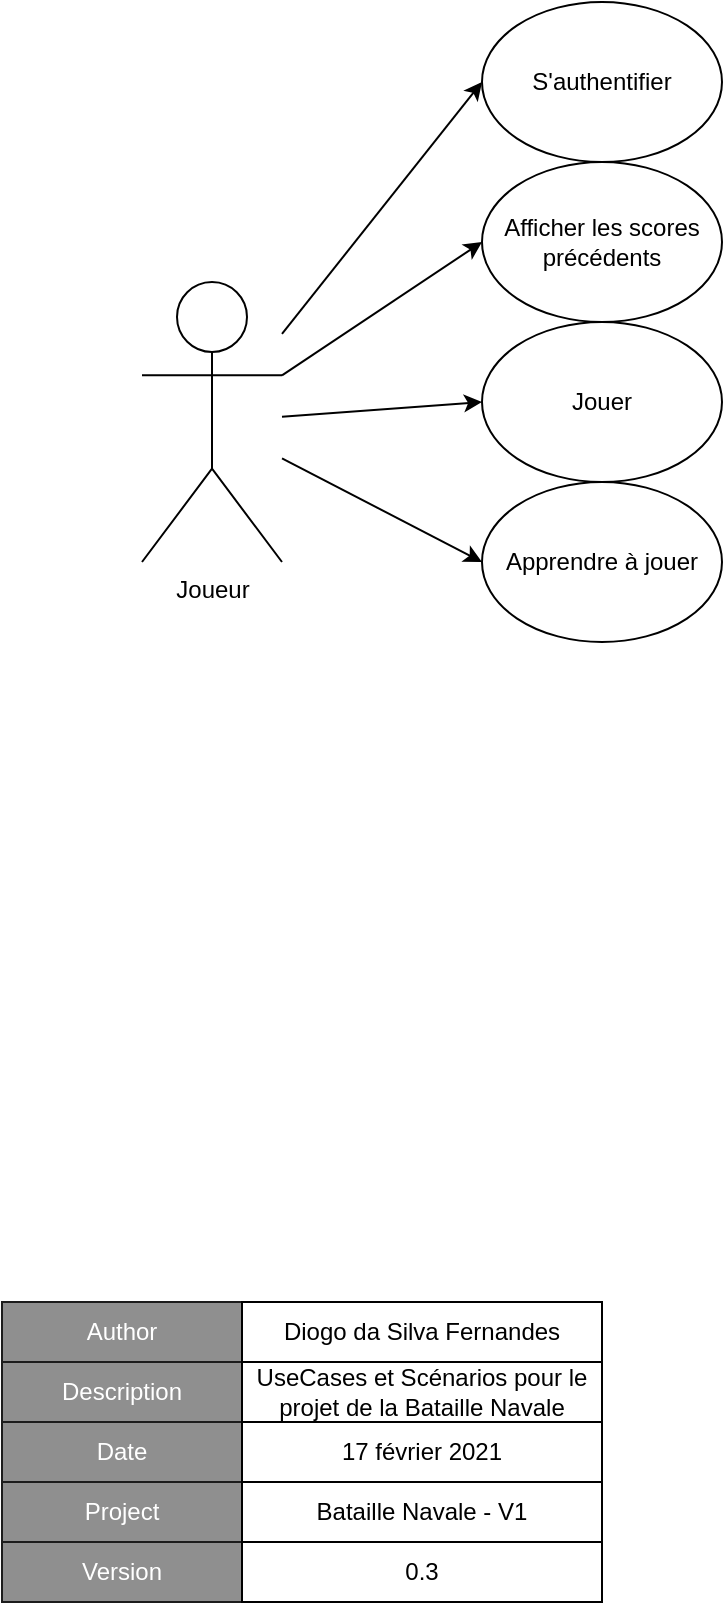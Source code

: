 <mxfile version="14.1.8" type="device" pages="2"><diagram id="5c7zendAfrv7qoher4KC" name="UseCases"><mxGraphModel dx="1673" dy="1014" grid="1" gridSize="10" guides="1" tooltips="1" connect="1" arrows="1" fold="1" page="1" pageScale="1" pageWidth="1169" pageHeight="827" math="0" shadow="0"><root><mxCell id="0"/><mxCell id="1" parent="0"/><mxCell id="YQb3DFhaJqN9q68NF-n5-30" value="Joueur" style="shape=umlActor;verticalLabelPosition=bottom;verticalAlign=top;html=1;outlineConnect=0;" parent="1" vertex="1"><mxGeometry x="80" y="160" width="70" height="140" as="geometry"/></mxCell><mxCell id="YQb3DFhaJqN9q68NF-n5-31" value="S'authentifier" style="ellipse;whiteSpace=wrap;html=1;" parent="1" vertex="1"><mxGeometry x="250" y="20" width="120" height="80" as="geometry"/></mxCell><mxCell id="YQb3DFhaJqN9q68NF-n5-32" value="Afficher les scores précédents" style="ellipse;whiteSpace=wrap;html=1;" parent="1" vertex="1"><mxGeometry x="250" y="100" width="120" height="80" as="geometry"/></mxCell><mxCell id="YQb3DFhaJqN9q68NF-n5-33" value="Jouer" style="ellipse;whiteSpace=wrap;html=1;" parent="1" vertex="1"><mxGeometry x="250" y="180" width="120" height="80" as="geometry"/></mxCell><mxCell id="YQb3DFhaJqN9q68NF-n5-37" value="" style="endArrow=classic;html=1;entryX=0;entryY=0.5;entryDx=0;entryDy=0;" parent="1" source="YQb3DFhaJqN9q68NF-n5-30" target="YQb3DFhaJqN9q68NF-n5-31" edge="1"><mxGeometry width="50" height="50" relative="1" as="geometry"><mxPoint x="190" y="170" as="sourcePoint"/><mxPoint x="240" y="120" as="targetPoint"/><Array as="points"/></mxGeometry></mxCell><mxCell id="YQb3DFhaJqN9q68NF-n5-38" value="" style="endArrow=classic;html=1;entryX=0;entryY=0.5;entryDx=0;entryDy=0;" parent="1" source="YQb3DFhaJqN9q68NF-n5-30" target="YQb3DFhaJqN9q68NF-n5-32" edge="1"><mxGeometry width="50" height="50" relative="1" as="geometry"><mxPoint x="150" y="210" as="sourcePoint"/><mxPoint x="260" y="270" as="targetPoint"/></mxGeometry></mxCell><mxCell id="YQb3DFhaJqN9q68NF-n5-39" value="" style="endArrow=classic;html=1;entryX=0;entryY=0.5;entryDx=0;entryDy=0;" parent="1" source="YQb3DFhaJqN9q68NF-n5-30" target="YQb3DFhaJqN9q68NF-n5-33" edge="1"><mxGeometry width="50" height="50" relative="1" as="geometry"><mxPoint x="160" y="340" as="sourcePoint"/><mxPoint x="210" y="290" as="targetPoint"/></mxGeometry></mxCell><mxCell id="YQb3DFhaJqN9q68NF-n5-41" value="Apprendre à jouer" style="ellipse;whiteSpace=wrap;html=1;" parent="1" vertex="1"><mxGeometry x="250" y="260" width="120" height="80" as="geometry"/></mxCell><mxCell id="YQb3DFhaJqN9q68NF-n5-42" value="" style="endArrow=classic;html=1;entryX=0;entryY=0.5;entryDx=0;entryDy=0;" parent="1" source="YQb3DFhaJqN9q68NF-n5-30" target="YQb3DFhaJqN9q68NF-n5-41" edge="1"><mxGeometry width="50" height="50" relative="1" as="geometry"><mxPoint x="250" y="490" as="sourcePoint"/><mxPoint x="300" y="440" as="targetPoint"/></mxGeometry></mxCell><mxCell id="YQb3DFhaJqN9q68NF-n5-119" value="" style="rounded=0;whiteSpace=wrap;html=1;strokeColor=#8A8A8A;" parent="1" vertex="1"><mxGeometry x="10" y="670" width="300" height="150" as="geometry"/></mxCell><mxCell id="YQb3DFhaJqN9q68NF-n5-120" value="Author" style="rounded=0;whiteSpace=wrap;html=1;fillColor=#8F8F8F;fontColor=#FFFFFF;strokeColor=#1C1C1C;" parent="1" vertex="1"><mxGeometry x="10" y="670" width="120" height="30" as="geometry"/></mxCell><mxCell id="YQb3DFhaJqN9q68NF-n5-121" value="Description" style="rounded=0;whiteSpace=wrap;html=1;fillColor=#8F8F8F;fontColor=#FFFFFF;strokeColor=#1C1C1C;" parent="1" vertex="1"><mxGeometry x="10" y="700" width="120" height="30" as="geometry"/></mxCell><mxCell id="YQb3DFhaJqN9q68NF-n5-122" value="Date" style="rounded=0;whiteSpace=wrap;html=1;fillColor=#8F8F8F;fontColor=#FFFFFF;strokeColor=#1C1C1C;" parent="1" vertex="1"><mxGeometry x="10" y="730" width="120" height="30" as="geometry"/></mxCell><mxCell id="YQb3DFhaJqN9q68NF-n5-123" value="Project" style="rounded=0;whiteSpace=wrap;html=1;fillColor=#8F8F8F;fontColor=#FFFFFF;strokeColor=#1C1C1C;" parent="1" vertex="1"><mxGeometry x="10" y="760" width="120" height="30" as="geometry"/></mxCell><mxCell id="YQb3DFhaJqN9q68NF-n5-124" value="Diogo da Silva Fernandes" style="rounded=0;whiteSpace=wrap;html=1;" parent="1" vertex="1"><mxGeometry x="130" y="670" width="180" height="30" as="geometry"/></mxCell><mxCell id="YQb3DFhaJqN9q68NF-n5-125" value="UseCases et Scénarios pour le projet de la Bataille Navale" style="rounded=0;whiteSpace=wrap;html=1;" parent="1" vertex="1"><mxGeometry x="130" y="700" width="180" height="30" as="geometry"/></mxCell><mxCell id="YQb3DFhaJqN9q68NF-n5-126" value="17 février 2021" style="rounded=0;whiteSpace=wrap;html=1;" parent="1" vertex="1"><mxGeometry x="130" y="730" width="180" height="30" as="geometry"/></mxCell><mxCell id="YQb3DFhaJqN9q68NF-n5-135" value="" style="edgeStyle=orthogonalEdgeStyle;rounded=0;orthogonalLoop=1;jettySize=auto;html=1;strokeColor=#8A8A8A;" parent="1" source="YQb3DFhaJqN9q68NF-n5-127" target="YQb3DFhaJqN9q68NF-n5-129" edge="1"><mxGeometry relative="1" as="geometry"/></mxCell><mxCell id="YQb3DFhaJqN9q68NF-n5-127" value="Bataille Navale - V1" style="rounded=0;whiteSpace=wrap;html=1;" parent="1" vertex="1"><mxGeometry x="130" y="760" width="180" height="30" as="geometry"/></mxCell><mxCell id="YQb3DFhaJqN9q68NF-n5-128" value="Version" style="rounded=0;whiteSpace=wrap;html=1;fillColor=#8F8F8F;fontColor=#FFFFFF;strokeColor=#1C1C1C;" parent="1" vertex="1"><mxGeometry x="10" y="790" width="120" height="30" as="geometry"/></mxCell><mxCell id="YQb3DFhaJqN9q68NF-n5-129" value="0.3" style="rounded=0;whiteSpace=wrap;html=1;" parent="1" vertex="1"><mxGeometry x="130" y="790" width="180" height="30" as="geometry"/></mxCell></root></mxGraphModel></diagram><diagram id="GrtITVmJPvpEmpgbxeWM" name="Scénarios"><mxGraphModel dx="1422" dy="862" grid="1" gridSize="10" guides="1" tooltips="1" connect="1" arrows="1" fold="1" page="1" pageScale="1" pageWidth="1169" pageHeight="827" math="0" shadow="0"><root><mxCell id="B4Z8Uh_M77o5Lqn3oZ2x-0"/><mxCell id="B4Z8Uh_M77o5Lqn3oZ2x-1" parent="B4Z8Uh_M77o5Lqn3oZ2x-0"/><mxCell id="Vi1WZMC59nAR5hrgeDot-0" value="" style="rounded=0;whiteSpace=wrap;html=1;" vertex="1" parent="B4Z8Uh_M77o5Lqn3oZ2x-1"><mxGeometry x="20" y="20" width="296" height="150" as="geometry"/></mxCell><mxCell id="Vi1WZMC59nAR5hrgeDot-1" value="Identifiant + Titre" style="rounded=0;whiteSpace=wrap;html=1;fillColor=#8F8F8F;fontColor=#FFFFFF;strokeColor=#1C1C1C;" vertex="1" parent="B4Z8Uh_M77o5Lqn3oZ2x-1"><mxGeometry x="20" y="20" width="120" height="30" as="geometry"/></mxCell><mxCell id="Vi1WZMC59nAR5hrgeDot-2" value="En tant que" style="rounded=0;whiteSpace=wrap;html=1;fillColor=#8F8F8F;fontColor=#FFFFFF;strokeColor=#1C1C1C;" vertex="1" parent="B4Z8Uh_M77o5Lqn3oZ2x-1"><mxGeometry x="20" y="50" width="120" height="30" as="geometry"/></mxCell><mxCell id="Vi1WZMC59nAR5hrgeDot-3" value="Je veux" style="rounded=0;whiteSpace=wrap;html=1;fillColor=#8F8F8F;fontColor=#FFFFFF;strokeColor=#1C1C1C;" vertex="1" parent="B4Z8Uh_M77o5Lqn3oZ2x-1"><mxGeometry x="20" y="80" width="120" height="30" as="geometry"/></mxCell><mxCell id="Vi1WZMC59nAR5hrgeDot-4" value="Pour" style="rounded=0;whiteSpace=wrap;html=1;fillColor=#8F8F8F;fontColor=#FFFFFF;strokeColor=#1C1C1C;" vertex="1" parent="B4Z8Uh_M77o5Lqn3oZ2x-1"><mxGeometry x="20" y="110" width="120" height="30" as="geometry"/></mxCell><mxCell id="Vi1WZMC59nAR5hrgeDot-5" value="Priorité" style="rounded=0;whiteSpace=wrap;html=1;fillColor=#8F8F8F;fontColor=#FFFFFF;strokeColor=#1C1C1C;" vertex="1" parent="B4Z8Uh_M77o5Lqn3oZ2x-1"><mxGeometry x="20" y="140" width="120" height="30" as="geometry"/></mxCell><mxCell id="Vi1WZMC59nAR5hrgeDot-6" value="BN001 - Authentification" style="rounded=0;whiteSpace=wrap;html=1;" vertex="1" parent="B4Z8Uh_M77o5Lqn3oZ2x-1"><mxGeometry x="140" y="20" width="176" height="30" as="geometry"/></mxCell><mxCell id="Vi1WZMC59nAR5hrgeDot-7" value="Joueur" style="rounded=0;whiteSpace=wrap;html=1;" vertex="1" parent="B4Z8Uh_M77o5Lqn3oZ2x-1"><mxGeometry x="140" y="50" width="176" height="30" as="geometry"/></mxCell><mxCell id="Vi1WZMC59nAR5hrgeDot-8" value="Authentifier" style="rounded=0;whiteSpace=wrap;html=1;" vertex="1" parent="B4Z8Uh_M77o5Lqn3oZ2x-1"><mxGeometry x="140" y="80" width="176" height="30" as="geometry"/></mxCell><mxCell id="Vi1WZMC59nAR5hrgeDot-9" value="S" style="rounded=0;whiteSpace=wrap;html=1;" vertex="1" parent="B4Z8Uh_M77o5Lqn3oZ2x-1"><mxGeometry x="140" y="140" width="176" height="30" as="geometry"/></mxCell><mxCell id="Vi1WZMC59nAR5hrgeDot-10" value="pouvoir jouer" style="rounded=0;whiteSpace=wrap;html=1;" vertex="1" parent="B4Z8Uh_M77o5Lqn3oZ2x-1"><mxGeometry x="140" y="110" width="176" height="30" as="geometry"/></mxCell><mxCell id="Vi1WZMC59nAR5hrgeDot-11" value="" style="rounded=0;whiteSpace=wrap;html=1;" vertex="1" parent="B4Z8Uh_M77o5Lqn3oZ2x-1"><mxGeometry x="20" y="190" width="520" height="150" as="geometry"/></mxCell><mxCell id="Vi1WZMC59nAR5hrgeDot-12" value="Action" style="rounded=0;whiteSpace=wrap;html=1;strokeColor=#666666;fillColor=#8F8F8F;fontColor=#FFFFFF;" vertex="1" parent="B4Z8Uh_M77o5Lqn3oZ2x-1"><mxGeometry x="20" y="190" width="170" height="30" as="geometry"/></mxCell><mxCell id="Vi1WZMC59nAR5hrgeDot-13" value="Conditions" style="rounded=0;whiteSpace=wrap;html=1;strokeColor=#666666;fillColor=#8F8F8F;fontColor=#FFFFFF;" vertex="1" parent="B4Z8Uh_M77o5Lqn3oZ2x-1"><mxGeometry x="190" y="190" width="170" height="30" as="geometry"/></mxCell><mxCell id="Vi1WZMC59nAR5hrgeDot-14" value="Réaction" style="rounded=0;whiteSpace=wrap;html=1;fillColor=#8F8F8F;fontColor=#FFFFFF;" vertex="1" parent="B4Z8Uh_M77o5Lqn3oZ2x-1"><mxGeometry x="360" y="190" width="180" height="30" as="geometry"/></mxCell><mxCell id="Vi1WZMC59nAR5hrgeDot-15" value="J'ouvre l'application" style="rounded=0;whiteSpace=wrap;html=1;" vertex="1" parent="B4Z8Uh_M77o5Lqn3oZ2x-1"><mxGeometry x="20" y="220" width="170" height="30" as="geometry"/></mxCell><mxCell id="Vi1WZMC59nAR5hrgeDot-16" value="" style="rounded=0;whiteSpace=wrap;html=1;" vertex="1" parent="B4Z8Uh_M77o5Lqn3oZ2x-1"><mxGeometry x="190" y="220" width="170" height="30" as="geometry"/></mxCell><mxCell id="Vi1WZMC59nAR5hrgeDot-17" value="Action" style="rounded=0;whiteSpace=wrap;html=1;fillColor=#8F8F8F;fontColor=#FFFFFF;strokeColor=#1C1C1C;" vertex="1" parent="B4Z8Uh_M77o5Lqn3oZ2x-1"><mxGeometry x="20" y="190" width="170" height="30" as="geometry"/></mxCell><mxCell id="Vi1WZMC59nAR5hrgeDot-18" value="Conditions" style="rounded=0;whiteSpace=wrap;html=1;fillColor=#8F8F8F;fontColor=#FFFFFF;strokeColor=#1C1C1C;" vertex="1" parent="B4Z8Uh_M77o5Lqn3oZ2x-1"><mxGeometry x="190" y="190" width="170" height="30" as="geometry"/></mxCell><mxCell id="Vi1WZMC59nAR5hrgeDot-19" value="Un menu de connexion s'affiche" style="rounded=0;whiteSpace=wrap;html=1;" vertex="1" parent="B4Z8Uh_M77o5Lqn3oZ2x-1"><mxGeometry x="360" y="220" width="180" height="30" as="geometry"/></mxCell><mxCell id="Vi1WZMC59nAR5hrgeDot-20" value="" style="rounded=0;whiteSpace=wrap;html=1;" vertex="1" parent="B4Z8Uh_M77o5Lqn3oZ2x-1"><mxGeometry x="580" y="20" width="296" height="150" as="geometry"/></mxCell><mxCell id="Vi1WZMC59nAR5hrgeDot-21" value="Identifiant + Titre" style="rounded=0;whiteSpace=wrap;html=1;fillColor=#8F8F8F;fontColor=#FFFFFF;strokeColor=#1C1C1C;" vertex="1" parent="B4Z8Uh_M77o5Lqn3oZ2x-1"><mxGeometry x="580" y="20" width="120" height="30" as="geometry"/></mxCell><mxCell id="Vi1WZMC59nAR5hrgeDot-22" value="En tant que" style="rounded=0;whiteSpace=wrap;html=1;fillColor=#8F8F8F;fontColor=#FFFFFF;strokeColor=#1C1C1C;" vertex="1" parent="B4Z8Uh_M77o5Lqn3oZ2x-1"><mxGeometry x="580" y="50" width="120" height="30" as="geometry"/></mxCell><mxCell id="Vi1WZMC59nAR5hrgeDot-23" value="Je veux" style="rounded=0;whiteSpace=wrap;html=1;fillColor=#8F8F8F;fontColor=#FFFFFF;strokeColor=#1C1C1C;" vertex="1" parent="B4Z8Uh_M77o5Lqn3oZ2x-1"><mxGeometry x="580" y="80" width="120" height="30" as="geometry"/></mxCell><mxCell id="Vi1WZMC59nAR5hrgeDot-24" value="Pour" style="rounded=0;whiteSpace=wrap;html=1;fillColor=#8F8F8F;fontColor=#FFFFFF;strokeColor=#1C1C1C;" vertex="1" parent="B4Z8Uh_M77o5Lqn3oZ2x-1"><mxGeometry x="580" y="110" width="120" height="30" as="geometry"/></mxCell><mxCell id="Vi1WZMC59nAR5hrgeDot-25" value="Priorité" style="rounded=0;whiteSpace=wrap;html=1;fillColor=#8F8F8F;fontColor=#FFFFFF;strokeColor=#1C1C1C;" vertex="1" parent="B4Z8Uh_M77o5Lqn3oZ2x-1"><mxGeometry x="580" y="140" width="120" height="30" as="geometry"/></mxCell><mxCell id="Vi1WZMC59nAR5hrgeDot-26" value="BN002 - Afficher les scores précédents" style="rounded=0;whiteSpace=wrap;html=1;" vertex="1" parent="B4Z8Uh_M77o5Lqn3oZ2x-1"><mxGeometry x="700" y="20" width="176" height="30" as="geometry"/></mxCell><mxCell id="Vi1WZMC59nAR5hrgeDot-27" value="Joueur" style="rounded=0;whiteSpace=wrap;html=1;" vertex="1" parent="B4Z8Uh_M77o5Lqn3oZ2x-1"><mxGeometry x="700" y="50" width="176" height="30" as="geometry"/></mxCell><mxCell id="Vi1WZMC59nAR5hrgeDot-28" value="Afficher mes scores précédents" style="rounded=0;whiteSpace=wrap;html=1;" vertex="1" parent="B4Z8Uh_M77o5Lqn3oZ2x-1"><mxGeometry x="700" y="80" width="176" height="30" as="geometry"/></mxCell><mxCell id="Vi1WZMC59nAR5hrgeDot-29" value="C" style="rounded=0;whiteSpace=wrap;html=1;" vertex="1" parent="B4Z8Uh_M77o5Lqn3oZ2x-1"><mxGeometry x="700" y="140" width="176" height="30" as="geometry"/></mxCell><mxCell id="Vi1WZMC59nAR5hrgeDot-30" value="Connaitre mes scores" style="rounded=0;whiteSpace=wrap;html=1;" vertex="1" parent="B4Z8Uh_M77o5Lqn3oZ2x-1"><mxGeometry x="700" y="110" width="176" height="30" as="geometry"/></mxCell><mxCell id="Vi1WZMC59nAR5hrgeDot-31" value="" style="rounded=0;whiteSpace=wrap;html=1;" vertex="1" parent="B4Z8Uh_M77o5Lqn3oZ2x-1"><mxGeometry x="580" y="190" width="520" height="120" as="geometry"/></mxCell><mxCell id="Vi1WZMC59nAR5hrgeDot-32" value="Action" style="rounded=0;whiteSpace=wrap;html=1;strokeColor=#666666;fillColor=#8F8F8F;fontColor=#FFFFFF;" vertex="1" parent="B4Z8Uh_M77o5Lqn3oZ2x-1"><mxGeometry x="580" y="190" width="170" height="30" as="geometry"/></mxCell><mxCell id="Vi1WZMC59nAR5hrgeDot-33" value="Conditions" style="rounded=0;whiteSpace=wrap;html=1;strokeColor=#666666;fillColor=#8F8F8F;fontColor=#FFFFFF;" vertex="1" parent="B4Z8Uh_M77o5Lqn3oZ2x-1"><mxGeometry x="750" y="190" width="170" height="30" as="geometry"/></mxCell><mxCell id="Vi1WZMC59nAR5hrgeDot-34" value="Réaction" style="rounded=0;whiteSpace=wrap;html=1;fillColor=#8F8F8F;fontColor=#FFFFFF;" vertex="1" parent="B4Z8Uh_M77o5Lqn3oZ2x-1"><mxGeometry x="920" y="190" width="180" height="30" as="geometry"/></mxCell><mxCell id="Vi1WZMC59nAR5hrgeDot-35" value="Je souhaite afficher mes scores en sélectionnant sur le menu (3)" style="rounded=0;whiteSpace=wrap;html=1;" vertex="1" parent="B4Z8Uh_M77o5Lqn3oZ2x-1"><mxGeometry x="580" y="250" width="170" height="60" as="geometry"/></mxCell><mxCell id="Vi1WZMC59nAR5hrgeDot-36" value="Le Joueur possède des scores" style="rounded=0;whiteSpace=wrap;html=1;" vertex="1" parent="B4Z8Uh_M77o5Lqn3oZ2x-1"><mxGeometry x="750" y="250" width="170" height="30" as="geometry"/></mxCell><mxCell id="Vi1WZMC59nAR5hrgeDot-37" value="Reprise de BN001" style="rounded=0;whiteSpace=wrap;html=1;" vertex="1" parent="B4Z8Uh_M77o5Lqn3oZ2x-1"><mxGeometry x="580" y="220" width="520" height="30" as="geometry"/></mxCell><mxCell id="Vi1WZMC59nAR5hrgeDot-38" value="Retourne un message disant qu'il n'y a aucun score enregistré" style="rounded=0;whiteSpace=wrap;html=1;" vertex="1" parent="B4Z8Uh_M77o5Lqn3oZ2x-1"><mxGeometry x="920" y="280" width="180" height="30" as="geometry"/></mxCell><mxCell id="Vi1WZMC59nAR5hrgeDot-39" value="Action" style="rounded=0;whiteSpace=wrap;html=1;fillColor=#8F8F8F;fontColor=#FFFFFF;strokeColor=#1C1C1C;" vertex="1" parent="B4Z8Uh_M77o5Lqn3oZ2x-1"><mxGeometry x="580" y="190" width="170" height="30" as="geometry"/></mxCell><mxCell id="Vi1WZMC59nAR5hrgeDot-40" value="Conditions" style="rounded=0;whiteSpace=wrap;html=1;fillColor=#8F8F8F;fontColor=#FFFFFF;strokeColor=#1C1C1C;" vertex="1" parent="B4Z8Uh_M77o5Lqn3oZ2x-1"><mxGeometry x="750" y="190" width="170" height="30" as="geometry"/></mxCell><mxCell id="Vi1WZMC59nAR5hrgeDot-41" value="Affiche les scores par partie" style="rounded=0;whiteSpace=wrap;html=1;" vertex="1" parent="B4Z8Uh_M77o5Lqn3oZ2x-1"><mxGeometry x="920" y="250" width="180" height="30" as="geometry"/></mxCell><mxCell id="Vi1WZMC59nAR5hrgeDot-42" value="" style="rounded=0;whiteSpace=wrap;html=1;" vertex="1" parent="B4Z8Uh_M77o5Lqn3oZ2x-1"><mxGeometry x="1140" y="20" width="296" height="150" as="geometry"/></mxCell><mxCell id="Vi1WZMC59nAR5hrgeDot-43" value="Identifiant + Titre" style="rounded=0;whiteSpace=wrap;html=1;fillColor=#8F8F8F;fontColor=#FFFFFF;strokeColor=#1C1C1C;" vertex="1" parent="B4Z8Uh_M77o5Lqn3oZ2x-1"><mxGeometry x="1140" y="20" width="120" height="30" as="geometry"/></mxCell><mxCell id="Vi1WZMC59nAR5hrgeDot-44" value="En tant que" style="rounded=0;whiteSpace=wrap;html=1;fillColor=#8F8F8F;fontColor=#FFFFFF;strokeColor=#1C1C1C;" vertex="1" parent="B4Z8Uh_M77o5Lqn3oZ2x-1"><mxGeometry x="1140" y="50" width="120" height="30" as="geometry"/></mxCell><mxCell id="Vi1WZMC59nAR5hrgeDot-45" value="Je veux" style="rounded=0;whiteSpace=wrap;html=1;fillColor=#8F8F8F;fontColor=#FFFFFF;strokeColor=#1C1C1C;" vertex="1" parent="B4Z8Uh_M77o5Lqn3oZ2x-1"><mxGeometry x="1140" y="80" width="120" height="30" as="geometry"/></mxCell><mxCell id="Vi1WZMC59nAR5hrgeDot-46" value="Pour" style="rounded=0;whiteSpace=wrap;html=1;fillColor=#8F8F8F;fontColor=#FFFFFF;strokeColor=#1C1C1C;" vertex="1" parent="B4Z8Uh_M77o5Lqn3oZ2x-1"><mxGeometry x="1140" y="110" width="120" height="30" as="geometry"/></mxCell><mxCell id="Vi1WZMC59nAR5hrgeDot-47" value="Priorité" style="rounded=0;whiteSpace=wrap;html=1;fillColor=#8F8F8F;fontColor=#FFFFFF;strokeColor=#1C1C1C;" vertex="1" parent="B4Z8Uh_M77o5Lqn3oZ2x-1"><mxGeometry x="1140" y="140" width="120" height="30" as="geometry"/></mxCell><mxCell id="Vi1WZMC59nAR5hrgeDot-48" value="BN003 - Jouer" style="rounded=0;whiteSpace=wrap;html=1;" vertex="1" parent="B4Z8Uh_M77o5Lqn3oZ2x-1"><mxGeometry x="1260" y="20" width="176" height="30" as="geometry"/></mxCell><mxCell id="Vi1WZMC59nAR5hrgeDot-49" value="Joueur" style="rounded=0;whiteSpace=wrap;html=1;" vertex="1" parent="B4Z8Uh_M77o5Lqn3oZ2x-1"><mxGeometry x="1260" y="50" width="176" height="30" as="geometry"/></mxCell><mxCell id="Vi1WZMC59nAR5hrgeDot-50" value="Jouer" style="rounded=0;whiteSpace=wrap;html=1;" vertex="1" parent="B4Z8Uh_M77o5Lqn3oZ2x-1"><mxGeometry x="1260" y="80" width="176" height="30" as="geometry"/></mxCell><mxCell id="Vi1WZMC59nAR5hrgeDot-51" value="C" style="rounded=0;whiteSpace=wrap;html=1;" vertex="1" parent="B4Z8Uh_M77o5Lqn3oZ2x-1"><mxGeometry x="1260" y="140" width="176" height="30" as="geometry"/></mxCell><mxCell id="Vi1WZMC59nAR5hrgeDot-52" value="Faire une partie" style="rounded=0;whiteSpace=wrap;html=1;" vertex="1" parent="B4Z8Uh_M77o5Lqn3oZ2x-1"><mxGeometry x="1260" y="110" width="176" height="30" as="geometry"/></mxCell><mxCell id="Vi1WZMC59nAR5hrgeDot-53" value="" style="rounded=0;whiteSpace=wrap;html=1;" vertex="1" parent="B4Z8Uh_M77o5Lqn3oZ2x-1"><mxGeometry x="1140" y="190" width="520" height="120" as="geometry"/></mxCell><mxCell id="Vi1WZMC59nAR5hrgeDot-54" value="Action" style="rounded=0;whiteSpace=wrap;html=1;strokeColor=#666666;fillColor=#8F8F8F;fontColor=#FFFFFF;" vertex="1" parent="B4Z8Uh_M77o5Lqn3oZ2x-1"><mxGeometry x="1140" y="190" width="170" height="30" as="geometry"/></mxCell><mxCell id="Vi1WZMC59nAR5hrgeDot-55" value="Conditions" style="rounded=0;whiteSpace=wrap;html=1;strokeColor=#666666;fillColor=#8F8F8F;fontColor=#FFFFFF;" vertex="1" parent="B4Z8Uh_M77o5Lqn3oZ2x-1"><mxGeometry x="1310" y="190" width="170" height="30" as="geometry"/></mxCell><mxCell id="Vi1WZMC59nAR5hrgeDot-56" value="Réaction" style="rounded=0;whiteSpace=wrap;html=1;fillColor=#8F8F8F;fontColor=#FFFFFF;" vertex="1" parent="B4Z8Uh_M77o5Lqn3oZ2x-1"><mxGeometry x="1480" y="190" width="180" height="30" as="geometry"/></mxCell><mxCell id="Vi1WZMC59nAR5hrgeDot-57" value="Je séléctionne le menu (1) correspondant à la création d'une nouvelle partie" style="rounded=0;whiteSpace=wrap;html=1;" vertex="1" parent="B4Z8Uh_M77o5Lqn3oZ2x-1"><mxGeometry x="1140" y="250" width="170" height="60" as="geometry"/></mxCell><mxCell id="Vi1WZMC59nAR5hrgeDot-58" value="Action" style="rounded=0;whiteSpace=wrap;html=1;fillColor=#8F8F8F;fontColor=#FFFFFF;strokeColor=#1C1C1C;" vertex="1" parent="B4Z8Uh_M77o5Lqn3oZ2x-1"><mxGeometry x="1140" y="190" width="170" height="30" as="geometry"/></mxCell><mxCell id="Vi1WZMC59nAR5hrgeDot-59" value="Conditions" style="rounded=0;whiteSpace=wrap;html=1;fillColor=#8F8F8F;fontColor=#FFFFFF;strokeColor=#1C1C1C;" vertex="1" parent="B4Z8Uh_M77o5Lqn3oZ2x-1"><mxGeometry x="1310" y="190" width="170" height="30" as="geometry"/></mxCell><mxCell id="Vi1WZMC59nAR5hrgeDot-60" value="" style="rounded=0;whiteSpace=wrap;html=1;" vertex="1" parent="B4Z8Uh_M77o5Lqn3oZ2x-1"><mxGeometry x="1310" y="250" width="170" height="60" as="geometry"/></mxCell><mxCell id="Vi1WZMC59nAR5hrgeDot-61" value="La partie se lance" style="rounded=0;whiteSpace=wrap;html=1;" vertex="1" parent="B4Z8Uh_M77o5Lqn3oZ2x-1"><mxGeometry x="1480" y="250" width="180" height="60" as="geometry"/></mxCell><mxCell id="Vi1WZMC59nAR5hrgeDot-62" value="" style="endArrow=none;dashed=1;html=1;dashPattern=1 3;strokeWidth=2;" edge="1" parent="B4Z8Uh_M77o5Lqn3oZ2x-1"><mxGeometry width="50" height="50" relative="1" as="geometry"><mxPoint x="560.0" y="380.0" as="sourcePoint"/><mxPoint x="560.0" y="20" as="targetPoint"/></mxGeometry></mxCell><mxCell id="Vi1WZMC59nAR5hrgeDot-63" value="" style="endArrow=none;dashed=1;html=1;dashPattern=1 3;strokeWidth=2;" edge="1" parent="B4Z8Uh_M77o5Lqn3oZ2x-1"><mxGeometry width="50" height="50" relative="1" as="geometry"><mxPoint x="1120.0" y="380.0" as="sourcePoint"/><mxPoint x="1120.0" y="20" as="targetPoint"/></mxGeometry></mxCell><mxCell id="Vi1WZMC59nAR5hrgeDot-64" value="" style="rounded=0;whiteSpace=wrap;html=1;" vertex="1" parent="B4Z8Uh_M77o5Lqn3oZ2x-1"><mxGeometry x="1700" y="20" width="296" height="150" as="geometry"/></mxCell><mxCell id="Vi1WZMC59nAR5hrgeDot-65" value="Identifiant + Titre" style="rounded=0;whiteSpace=wrap;html=1;fillColor=#8F8F8F;fontColor=#FFFFFF;strokeColor=#1C1C1C;" vertex="1" parent="B4Z8Uh_M77o5Lqn3oZ2x-1"><mxGeometry x="1700" y="20" width="120" height="30" as="geometry"/></mxCell><mxCell id="Vi1WZMC59nAR5hrgeDot-66" value="En tant que" style="rounded=0;whiteSpace=wrap;html=1;fillColor=#8F8F8F;fontColor=#FFFFFF;strokeColor=#1C1C1C;" vertex="1" parent="B4Z8Uh_M77o5Lqn3oZ2x-1"><mxGeometry x="1700" y="50" width="120" height="30" as="geometry"/></mxCell><mxCell id="Vi1WZMC59nAR5hrgeDot-67" value="Je veux" style="rounded=0;whiteSpace=wrap;html=1;fillColor=#8F8F8F;fontColor=#FFFFFF;strokeColor=#1C1C1C;" vertex="1" parent="B4Z8Uh_M77o5Lqn3oZ2x-1"><mxGeometry x="1700" y="80" width="120" height="30" as="geometry"/></mxCell><mxCell id="Vi1WZMC59nAR5hrgeDot-68" value="Pour" style="rounded=0;whiteSpace=wrap;html=1;fillColor=#8F8F8F;fontColor=#FFFFFF;strokeColor=#1C1C1C;" vertex="1" parent="B4Z8Uh_M77o5Lqn3oZ2x-1"><mxGeometry x="1700" y="110" width="120" height="30" as="geometry"/></mxCell><mxCell id="Vi1WZMC59nAR5hrgeDot-69" value="Priorité" style="rounded=0;whiteSpace=wrap;html=1;fillColor=#8F8F8F;fontColor=#FFFFFF;strokeColor=#1C1C1C;" vertex="1" parent="B4Z8Uh_M77o5Lqn3oZ2x-1"><mxGeometry x="1700" y="140" width="120" height="30" as="geometry"/></mxCell><mxCell id="Vi1WZMC59nAR5hrgeDot-70" value="BN004 - Apprendre à jouer" style="rounded=0;whiteSpace=wrap;html=1;" vertex="1" parent="B4Z8Uh_M77o5Lqn3oZ2x-1"><mxGeometry x="1820" y="20" width="176" height="30" as="geometry"/></mxCell><mxCell id="Vi1WZMC59nAR5hrgeDot-71" value="Joueur" style="rounded=0;whiteSpace=wrap;html=1;" vertex="1" parent="B4Z8Uh_M77o5Lqn3oZ2x-1"><mxGeometry x="1820" y="50" width="176" height="30" as="geometry"/></mxCell><mxCell id="Vi1WZMC59nAR5hrgeDot-72" value="Apprendre à jouer" style="rounded=0;whiteSpace=wrap;html=1;" vertex="1" parent="B4Z8Uh_M77o5Lqn3oZ2x-1"><mxGeometry x="1820" y="80" width="176" height="30" as="geometry"/></mxCell><mxCell id="Vi1WZMC59nAR5hrgeDot-73" value="C" style="rounded=0;whiteSpace=wrap;html=1;" vertex="1" parent="B4Z8Uh_M77o5Lqn3oZ2x-1"><mxGeometry x="1820" y="140" width="176" height="30" as="geometry"/></mxCell><mxCell id="Vi1WZMC59nAR5hrgeDot-74" value="Connaitre les règles" style="rounded=0;whiteSpace=wrap;html=1;" vertex="1" parent="B4Z8Uh_M77o5Lqn3oZ2x-1"><mxGeometry x="1820" y="110" width="176" height="30" as="geometry"/></mxCell><mxCell id="Vi1WZMC59nAR5hrgeDot-75" value="" style="rounded=0;whiteSpace=wrap;html=1;" vertex="1" parent="B4Z8Uh_M77o5Lqn3oZ2x-1"><mxGeometry x="1700" y="190" width="520" height="180" as="geometry"/></mxCell><mxCell id="Vi1WZMC59nAR5hrgeDot-76" value="Action" style="rounded=0;whiteSpace=wrap;html=1;strokeColor=#666666;fillColor=#8F8F8F;fontColor=#FFFFFF;" vertex="1" parent="B4Z8Uh_M77o5Lqn3oZ2x-1"><mxGeometry x="1700" y="190" width="170" height="30" as="geometry"/></mxCell><mxCell id="Vi1WZMC59nAR5hrgeDot-77" value="Conditions" style="rounded=0;whiteSpace=wrap;html=1;strokeColor=#666666;fillColor=#8F8F8F;fontColor=#FFFFFF;" vertex="1" parent="B4Z8Uh_M77o5Lqn3oZ2x-1"><mxGeometry x="1870" y="190" width="170" height="30" as="geometry"/></mxCell><mxCell id="Vi1WZMC59nAR5hrgeDot-78" value="Réaction" style="rounded=0;whiteSpace=wrap;html=1;fillColor=#8F8F8F;fontColor=#FFFFFF;" vertex="1" parent="B4Z8Uh_M77o5Lqn3oZ2x-1"><mxGeometry x="2040" y="190" width="180" height="30" as="geometry"/></mxCell><mxCell id="Vi1WZMC59nAR5hrgeDot-79" value="Je séléctionne le menu (02)&amp;nbsp;" style="rounded=0;whiteSpace=wrap;html=1;" vertex="1" parent="B4Z8Uh_M77o5Lqn3oZ2x-1"><mxGeometry x="1700" y="250" width="170" height="60" as="geometry"/></mxCell><mxCell id="Vi1WZMC59nAR5hrgeDot-80" value="Action" style="rounded=0;whiteSpace=wrap;html=1;fillColor=#8F8F8F;fontColor=#FFFFFF;strokeColor=#1C1C1C;" vertex="1" parent="B4Z8Uh_M77o5Lqn3oZ2x-1"><mxGeometry x="1700" y="190" width="170" height="30" as="geometry"/></mxCell><mxCell id="Vi1WZMC59nAR5hrgeDot-81" value="Conditions" style="rounded=0;whiteSpace=wrap;html=1;fillColor=#8F8F8F;fontColor=#FFFFFF;strokeColor=#1C1C1C;" vertex="1" parent="B4Z8Uh_M77o5Lqn3oZ2x-1"><mxGeometry x="1870" y="190" width="170" height="30" as="geometry"/></mxCell><mxCell id="Vi1WZMC59nAR5hrgeDot-82" value="" style="rounded=0;whiteSpace=wrap;html=1;" vertex="1" parent="B4Z8Uh_M77o5Lqn3oZ2x-1"><mxGeometry x="1870" y="250" width="170" height="60" as="geometry"/></mxCell><mxCell id="Vi1WZMC59nAR5hrgeDot-83" value="Le menu de choix s'affiche" style="rounded=0;whiteSpace=wrap;html=1;" vertex="1" parent="B4Z8Uh_M77o5Lqn3oZ2x-1"><mxGeometry x="2040" y="250" width="180" height="60" as="geometry"/></mxCell><mxCell id="Vi1WZMC59nAR5hrgeDot-84" value="" style="endArrow=none;dashed=1;html=1;dashPattern=1 3;strokeWidth=2;" edge="1" parent="B4Z8Uh_M77o5Lqn3oZ2x-1"><mxGeometry width="50" height="50" relative="1" as="geometry"><mxPoint x="1680" y="380.0" as="sourcePoint"/><mxPoint x="1680" y="20" as="targetPoint"/></mxGeometry></mxCell><mxCell id="Vi1WZMC59nAR5hrgeDot-85" value="Je choisi d'apprendre les règles dans le menu (02-01)" style="rounded=0;whiteSpace=wrap;html=1;" vertex="1" parent="B4Z8Uh_M77o5Lqn3oZ2x-1"><mxGeometry x="1700" y="310" width="170" height="60" as="geometry"/></mxCell><mxCell id="Vi1WZMC59nAR5hrgeDot-86" value="" style="rounded=0;whiteSpace=wrap;html=1;" vertex="1" parent="B4Z8Uh_M77o5Lqn3oZ2x-1"><mxGeometry x="1870" y="310" width="170" height="60" as="geometry"/></mxCell><mxCell id="Vi1WZMC59nAR5hrgeDot-87" value="Le text s'affiche" style="rounded=0;whiteSpace=wrap;html=1;" vertex="1" parent="B4Z8Uh_M77o5Lqn3oZ2x-1"><mxGeometry x="2040" y="310" width="180" height="60" as="geometry"/></mxCell><mxCell id="Vi1WZMC59nAR5hrgeDot-88" value="Je rentre mon pseudo" style="rounded=0;whiteSpace=wrap;html=1;" vertex="1" parent="B4Z8Uh_M77o5Lqn3oZ2x-1"><mxGeometry x="20" y="280" width="170" height="60" as="geometry"/></mxCell><mxCell id="Vi1WZMC59nAR5hrgeDot-89" value="Pseudo existant" style="rounded=0;whiteSpace=wrap;html=1;" vertex="1" parent="B4Z8Uh_M77o5Lqn3oZ2x-1"><mxGeometry x="190" y="280" width="170" height="30" as="geometry"/></mxCell><mxCell id="Vi1WZMC59nAR5hrgeDot-90" value="Le menu du jeu s'affiche" style="rounded=0;whiteSpace=wrap;html=1;" vertex="1" parent="B4Z8Uh_M77o5Lqn3oZ2x-1"><mxGeometry x="360" y="280" width="180" height="30" as="geometry"/></mxCell><mxCell id="Vi1WZMC59nAR5hrgeDot-91" value="" style="rounded=0;whiteSpace=wrap;html=1;" vertex="1" parent="B4Z8Uh_M77o5Lqn3oZ2x-1"><mxGeometry x="190" y="310" width="170" height="30" as="geometry"/></mxCell><mxCell id="Vi1WZMC59nAR5hrgeDot-92" value="Un message d'erreur s'affiche et redemande le pseudo" style="rounded=0;whiteSpace=wrap;html=1;" vertex="1" parent="B4Z8Uh_M77o5Lqn3oZ2x-1"><mxGeometry x="360" y="310" width="180" height="30" as="geometry"/></mxCell><mxCell id="Vi1WZMC59nAR5hrgeDot-93" value="Je suis déjà enregistré ducoup je séléctionne le menu (2)" style="rounded=0;whiteSpace=wrap;html=1;" vertex="1" parent="B4Z8Uh_M77o5Lqn3oZ2x-1"><mxGeometry x="20" y="250" width="170" height="30" as="geometry"/></mxCell><mxCell id="Vi1WZMC59nAR5hrgeDot-94" value="" style="rounded=0;whiteSpace=wrap;html=1;" vertex="1" parent="B4Z8Uh_M77o5Lqn3oZ2x-1"><mxGeometry x="190" y="250" width="170" height="30" as="geometry"/></mxCell><mxCell id="Vi1WZMC59nAR5hrgeDot-95" value="Demande le pseudo" style="rounded=0;whiteSpace=wrap;html=1;" vertex="1" parent="B4Z8Uh_M77o5Lqn3oZ2x-1"><mxGeometry x="360" y="250" width="180" height="30" as="geometry"/></mxCell><mxCell id="Vi1WZMC59nAR5hrgeDot-96" value="Reprise de BN001" style="rounded=0;whiteSpace=wrap;html=1;" vertex="1" parent="B4Z8Uh_M77o5Lqn3oZ2x-1"><mxGeometry x="1140" y="220" width="520" height="30" as="geometry"/></mxCell><mxCell id="Vi1WZMC59nAR5hrgeDot-97" value="Reprise de BN001" style="rounded=0;whiteSpace=wrap;html=1;" vertex="1" parent="B4Z8Uh_M77o5Lqn3oZ2x-1"><mxGeometry x="1700" y="220" width="520" height="30" as="geometry"/></mxCell></root></mxGraphModel></diagram></mxfile>